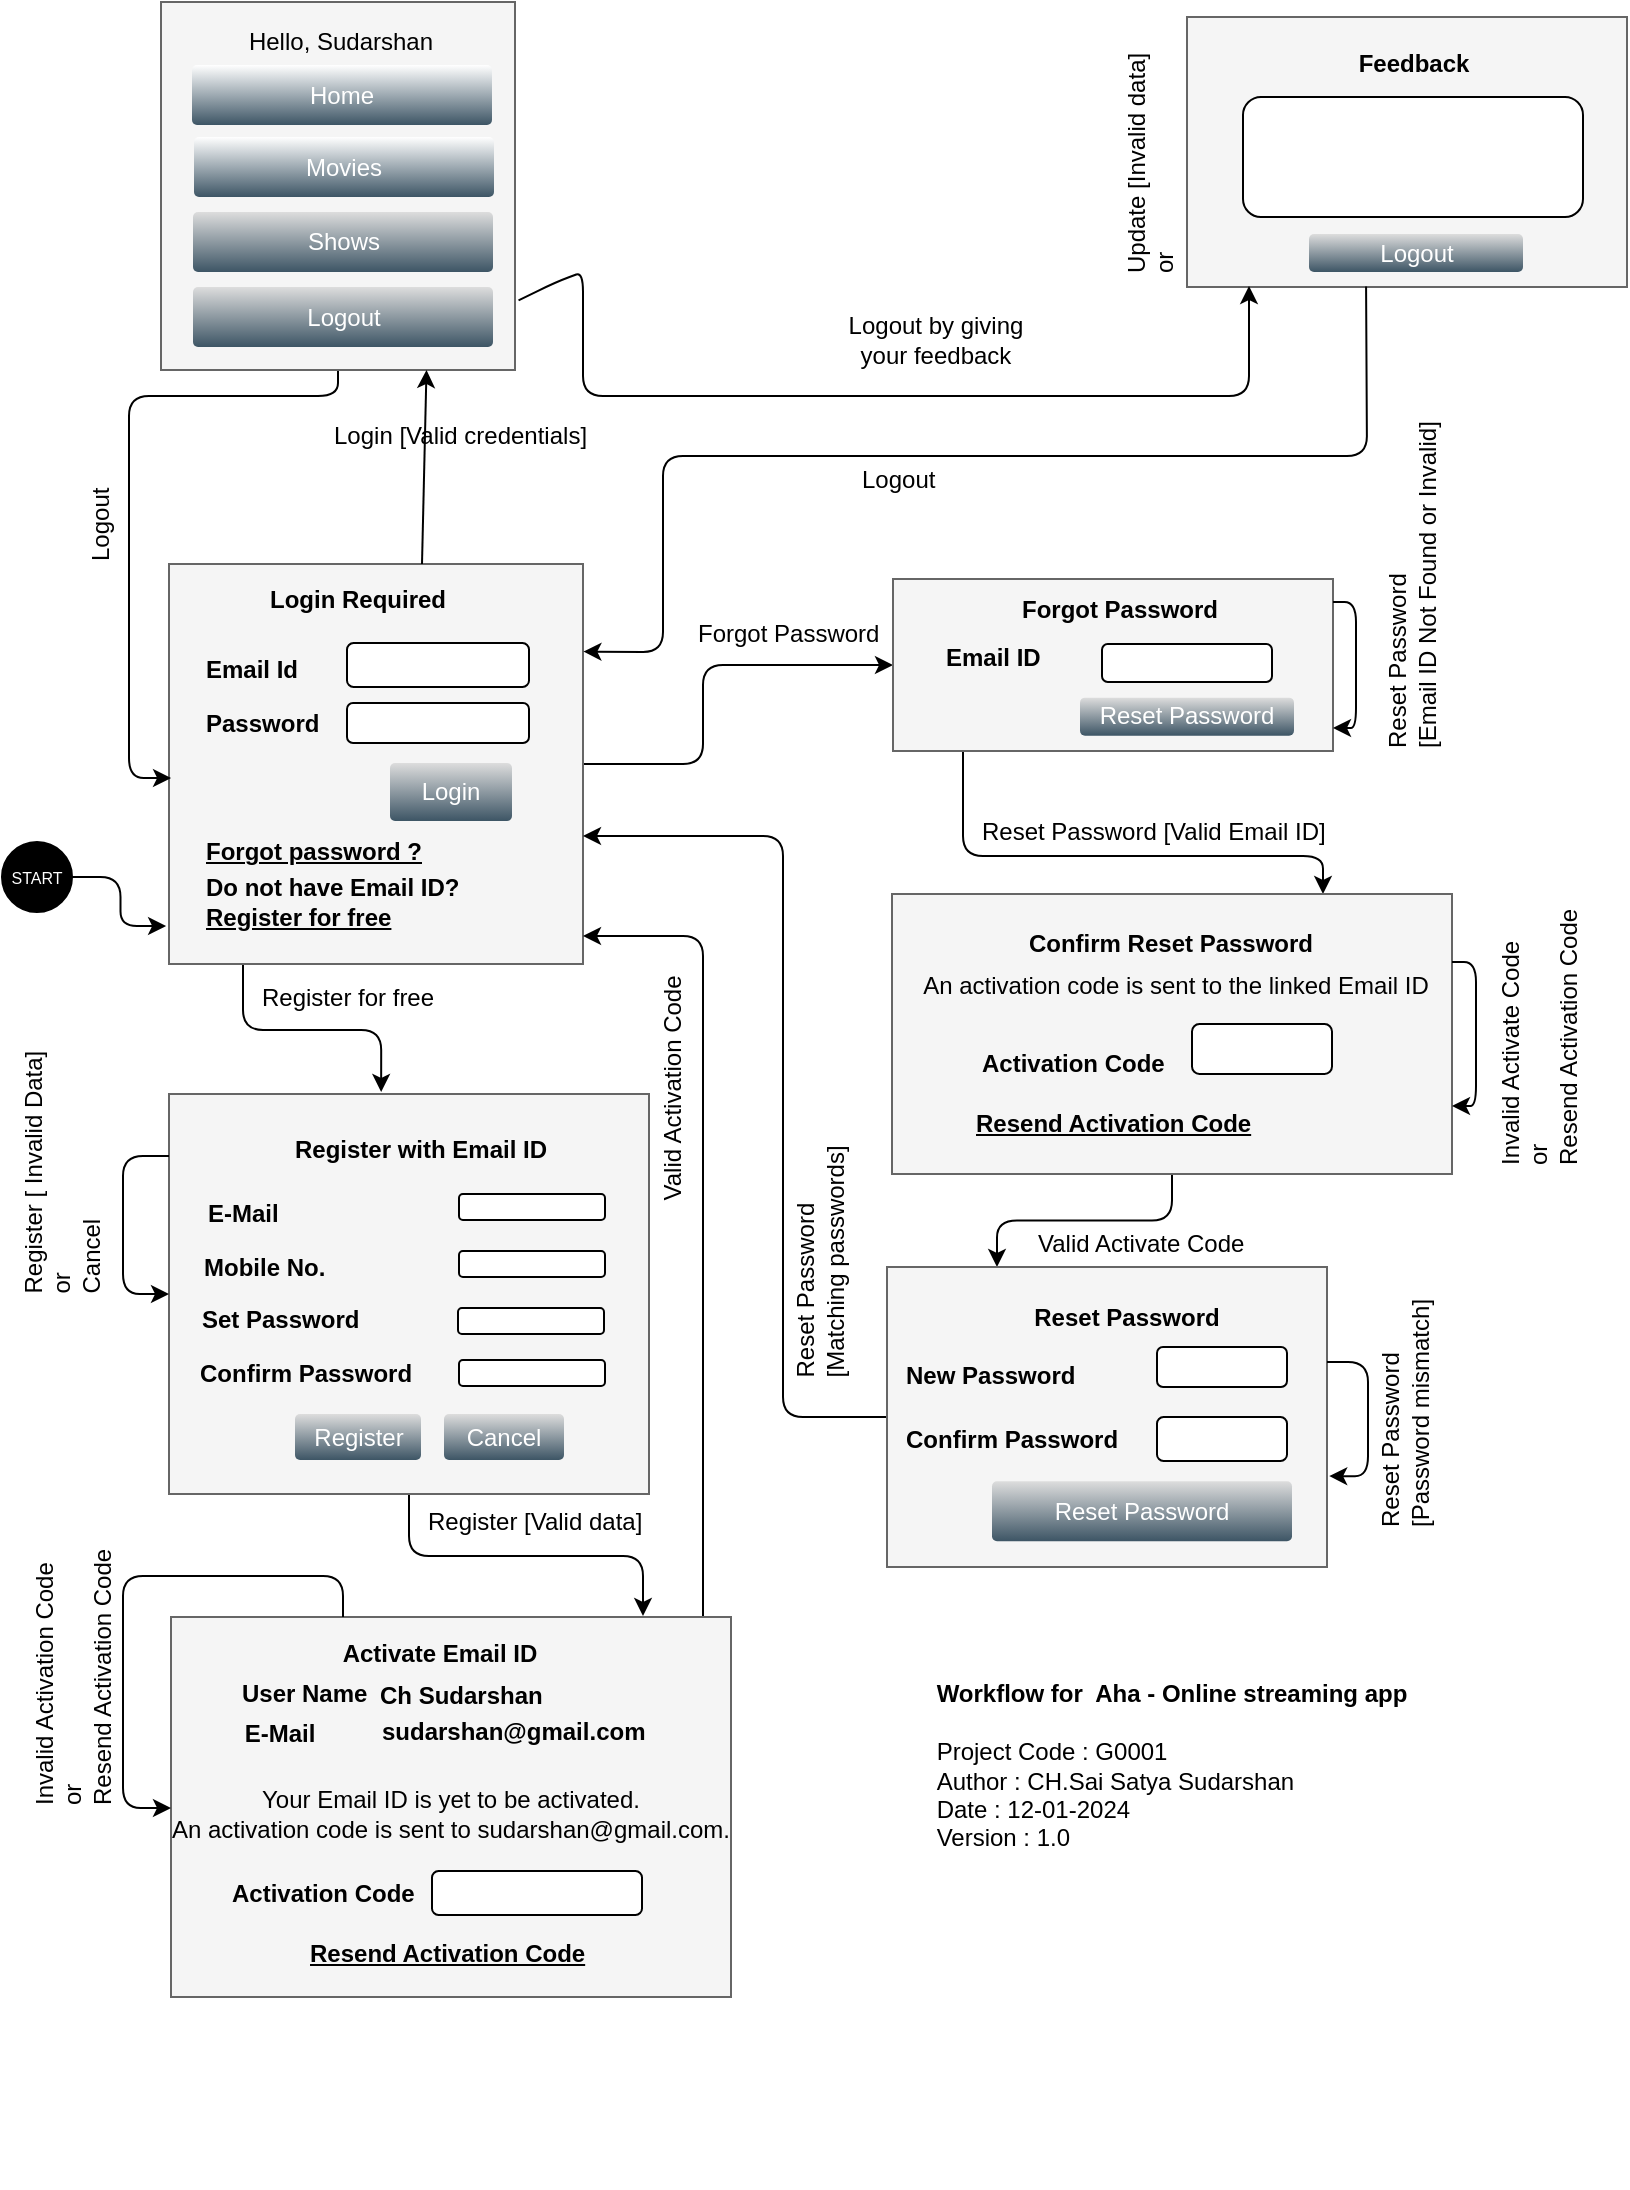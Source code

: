 <mxfile version="22.1.22" type="device">
  <diagram id="wPfs62p6KYjg1cKhnUaz" name="Page-1">
    <mxGraphModel dx="2140" dy="2818" grid="1" gridSize="10" guides="1" tooltips="1" connect="1" arrows="1" fold="1" page="1" pageScale="1" pageWidth="850" pageHeight="1100" math="0" shadow="0">
      <root>
        <mxCell id="0" />
        <mxCell id="1" parent="0" />
        <mxCell id="7nVIwKbFRP0QSnvRqvEL-54" style="edgeStyle=orthogonalEdgeStyle;rounded=1;comic=0;jumpStyle=none;orthogonalLoop=1;jettySize=auto;html=1;entryX=0;entryY=0.5;entryDx=0;entryDy=0;fontSize=12;align=left;" parent="1" source="-WeDlyG0HKAQfzHUppv8-1" target="-WeDlyG0HKAQfzHUppv8-49" edge="1">
          <mxGeometry relative="1" as="geometry">
            <Array as="points">
              <mxPoint x="-486.5" y="-1769" />
              <mxPoint x="-486.5" y="-1818" />
            </Array>
          </mxGeometry>
        </mxCell>
        <mxCell id="7nVIwKbFRP0QSnvRqvEL-73" style="edgeStyle=orthogonalEdgeStyle;rounded=1;comic=0;jumpStyle=none;orthogonalLoop=1;jettySize=auto;html=1;entryX=0.442;entryY=-0.005;entryDx=0;entryDy=0;entryPerimeter=0;fontSize=12;fontColor=#FFFFFF;align=left;" parent="1" source="-WeDlyG0HKAQfzHUppv8-1" target="-WeDlyG0HKAQfzHUppv8-17" edge="1">
          <mxGeometry relative="1" as="geometry">
            <Array as="points">
              <mxPoint x="-716.5" y="-1636" />
              <mxPoint x="-647.5" y="-1636" />
            </Array>
          </mxGeometry>
        </mxCell>
        <mxCell id="-WeDlyG0HKAQfzHUppv8-1" value="" style="rounded=0;whiteSpace=wrap;html=1;fillColor=#f5f5f5;strokeColor=#666666;fontColor=#333333;fontSize=12;" parent="1" vertex="1">
          <mxGeometry x="-753.5" y="-1869" width="207" height="200" as="geometry" />
        </mxCell>
        <mxCell id="-WeDlyG0HKAQfzHUppv8-2" value="" style="rounded=1;whiteSpace=wrap;html=1;fontSize=12;" parent="1" vertex="1">
          <mxGeometry x="-664.5" y="-1829.5" width="91" height="22" as="geometry" />
        </mxCell>
        <mxCell id="-WeDlyG0HKAQfzHUppv8-3" value="Email Id" style="text;html=1;strokeColor=none;fillColor=none;align=left;verticalAlign=middle;whiteSpace=wrap;rounded=0;fontStyle=1;fontSize=12;" parent="1" vertex="1">
          <mxGeometry x="-737.5" y="-1836.5" width="120" height="40" as="geometry" />
        </mxCell>
        <mxCell id="-WeDlyG0HKAQfzHUppv8-4" value="" style="rounded=1;whiteSpace=wrap;html=1;fontSize=12;" parent="1" vertex="1">
          <mxGeometry x="-664.5" y="-1799.5" width="91" height="20" as="geometry" />
        </mxCell>
        <mxCell id="-WeDlyG0HKAQfzHUppv8-5" value="&lt;font style=&quot;font-size: 12px;&quot;&gt;Password&lt;/font&gt;" style="text;html=1;strokeColor=none;fillColor=none;align=left;verticalAlign=middle;whiteSpace=wrap;rounded=0;fontStyle=1;fontSize=12;" parent="1" vertex="1">
          <mxGeometry x="-737.5" y="-1809.5" width="130" height="40" as="geometry" />
        </mxCell>
        <mxCell id="-WeDlyG0HKAQfzHUppv8-6" value="Login" style="strokeWidth=1;shadow=0;dashed=0;shape=mxgraph.ios.iButton;strokeColor=#444444;fontColor=#ffffff;buttonText=;fontSize=12;fillColor=#dddddd;fillColor2=#3D5565;whiteSpace=wrap;align=center;html=1;" parent="1" vertex="1">
          <mxGeometry x="-643" y="-1769.5" width="61" height="29" as="geometry" />
        </mxCell>
        <mxCell id="-WeDlyG0HKAQfzHUppv8-7" value="&lt;div style=&quot;text-align: left; font-size: 12px;&quot;&gt;&lt;span style=&quot;font-size: 12px;&quot;&gt;&lt;font style=&quot;font-size: 12px;&quot;&gt;Forgot password ?&lt;/font&gt;&lt;/span&gt;&lt;/div&gt;" style="text;html=1;strokeColor=none;fillColor=none;align=left;verticalAlign=middle;whiteSpace=wrap;rounded=0;fontStyle=5;fontSize=12;" parent="1" vertex="1">
          <mxGeometry x="-737.5" y="-1735.5" width="210" height="20" as="geometry" />
        </mxCell>
        <mxCell id="-WeDlyG0HKAQfzHUppv8-8" value="&lt;div&gt;&lt;font style=&quot;font-size: 12px&quot;&gt;Do not have Email ID? &lt;br&gt;&lt;/font&gt;&lt;/div&gt;&lt;div&gt;&lt;font style=&quot;font-size: 12px&quot;&gt;&lt;u style=&quot;font-size: 12px&quot;&gt;Register for free&lt;/u&gt;&lt;/font&gt;&lt;/div&gt;" style="text;html=1;strokeColor=none;fillColor=none;align=left;verticalAlign=middle;whiteSpace=wrap;rounded=0;fontStyle=1;fontSize=12;" parent="1" vertex="1">
          <mxGeometry x="-737.5" y="-1710.5" width="157" height="20" as="geometry" />
        </mxCell>
        <mxCell id="-WeDlyG0HKAQfzHUppv8-9" value="&lt;b style=&quot;font-size: 12px;&quot;&gt;&lt;font style=&quot;font-size: 12px;&quot;&gt;Login Required&lt;/font&gt;&lt;/b&gt;" style="text;html=1;strokeColor=none;fillColor=none;align=center;verticalAlign=middle;whiteSpace=wrap;rounded=0;fontSize=12;" parent="1" vertex="1">
          <mxGeometry x="-723" y="-1869" width="128" height="35" as="geometry" />
        </mxCell>
        <mxCell id="7nVIwKbFRP0QSnvRqvEL-77" style="edgeStyle=orthogonalEdgeStyle;rounded=1;comic=0;jumpStyle=none;orthogonalLoop=1;jettySize=auto;html=1;fontSize=12;fontColor=#FFFFFF;align=left;" parent="1" source="-WeDlyG0HKAQfzHUppv8-17" edge="1">
          <mxGeometry relative="1" as="geometry">
            <mxPoint x="-516.5" y="-1343" as="targetPoint" />
            <Array as="points">
              <mxPoint x="-633.5" y="-1373" />
              <mxPoint x="-516.5" y="-1373" />
            </Array>
          </mxGeometry>
        </mxCell>
        <mxCell id="-WeDlyG0HKAQfzHUppv8-17" value="" style="rounded=0;whiteSpace=wrap;html=1;fillColor=#f5f5f5;strokeColor=#666666;fontColor=#333333;fontSize=12;" parent="1" vertex="1">
          <mxGeometry x="-753.5" y="-1604" width="240" height="200" as="geometry" />
        </mxCell>
        <mxCell id="-WeDlyG0HKAQfzHUppv8-18" value="" style="rounded=1;whiteSpace=wrap;html=1;fontSize=12;" parent="1" vertex="1">
          <mxGeometry x="-608.5" y="-1554" width="73" height="13" as="geometry" />
        </mxCell>
        <mxCell id="-WeDlyG0HKAQfzHUppv8-19" value="E-Mail" style="text;html=1;strokeColor=none;fillColor=none;align=left;verticalAlign=middle;whiteSpace=wrap;rounded=0;fontStyle=1;fontSize=12;" parent="1" vertex="1">
          <mxGeometry x="-736" y="-1564" width="120" height="40" as="geometry" />
        </mxCell>
        <mxCell id="-WeDlyG0HKAQfzHUppv8-21" value="&lt;font style=&quot;font-size: 12px;&quot;&gt;Set Password&lt;/font&gt;" style="text;html=1;strokeColor=none;fillColor=none;align=left;verticalAlign=middle;whiteSpace=wrap;rounded=0;fontStyle=1;fontSize=12;" parent="1" vertex="1">
          <mxGeometry x="-739" y="-1511" width="130" height="40" as="geometry" />
        </mxCell>
        <mxCell id="-WeDlyG0HKAQfzHUppv8-22" value="&lt;font style=&quot;font-size: 12px;&quot;&gt;Cancel&lt;/font&gt;" style="strokeWidth=1;html=1;shadow=0;dashed=0;shape=mxgraph.ios.iButton;strokeColor=#444444;fontColor=#ffffff;buttonText=;fontSize=12;fillColor=#dddddd;fillColor2=#3D5565;whiteSpace=wrap;align=center;" parent="1" vertex="1">
          <mxGeometry x="-616" y="-1444" width="60" height="23" as="geometry" />
        </mxCell>
        <mxCell id="-WeDlyG0HKAQfzHUppv8-23" value="&lt;b style=&quot;font-size: 12px;&quot;&gt;&lt;font style=&quot;font-size: 12px;&quot;&gt;Register with Email ID&lt;/font&gt;&lt;/b&gt;" style="text;html=1;strokeColor=none;fillColor=none;align=center;verticalAlign=middle;whiteSpace=wrap;rounded=0;fontSize=12;" parent="1" vertex="1">
          <mxGeometry x="-705" y="-1594" width="155" height="35" as="geometry" />
        </mxCell>
        <mxCell id="-WeDlyG0HKAQfzHUppv8-28" value="&lt;font style=&quot;font-size: 12px;&quot;&gt;Register&lt;/font&gt;" style="strokeWidth=1;html=1;shadow=0;dashed=0;shape=mxgraph.ios.iButton;strokeColor=#444444;fontColor=#ffffff;buttonText=;fontSize=12;fillColor=#dddddd;fillColor2=#3D5565;whiteSpace=wrap;align=center;" parent="1" vertex="1">
          <mxGeometry x="-690.5" y="-1444" width="63" height="23" as="geometry" />
        </mxCell>
        <mxCell id="-WeDlyG0HKAQfzHUppv8-30" value="&lt;font style=&quot;font-size: 12px;&quot;&gt;Confirm Password&lt;/font&gt;" style="text;html=1;strokeColor=none;fillColor=none;align=left;verticalAlign=middle;whiteSpace=wrap;rounded=0;fontStyle=1;fontSize=12;" parent="1" vertex="1">
          <mxGeometry x="-740" y="-1484.5" width="130" height="40" as="geometry" />
        </mxCell>
        <mxCell id="-WeDlyG0HKAQfzHUppv8-32" value="Mobile No." style="text;html=1;strokeColor=none;fillColor=none;align=left;verticalAlign=middle;whiteSpace=wrap;rounded=0;fontStyle=1;fontSize=12;" parent="1" vertex="1">
          <mxGeometry x="-738" y="-1537" width="120" height="40" as="geometry" />
        </mxCell>
        <mxCell id="7nVIwKbFRP0QSnvRqvEL-84" style="edgeStyle=orthogonalEdgeStyle;rounded=1;comic=0;jumpStyle=none;orthogonalLoop=1;jettySize=auto;html=1;fontSize=12;fontColor=#FFFFFF;align=left;" parent="1" source="-WeDlyG0HKAQfzHUppv8-34" target="-WeDlyG0HKAQfzHUppv8-1" edge="1">
          <mxGeometry relative="1" as="geometry">
            <Array as="points">
              <mxPoint x="-486.5" y="-1683" />
            </Array>
          </mxGeometry>
        </mxCell>
        <mxCell id="-WeDlyG0HKAQfzHUppv8-34" value="" style="rounded=0;whiteSpace=wrap;html=1;fillColor=#f5f5f5;strokeColor=#666666;fontColor=#333333;fontSize=12;" parent="1" vertex="1">
          <mxGeometry x="-752.5" y="-1342.5" width="280" height="190" as="geometry" />
        </mxCell>
        <mxCell id="-WeDlyG0HKAQfzHUppv8-35" value="&lt;font style=&quot;font-size: 12px;&quot;&gt;User Name&lt;/font&gt;" style="text;html=1;strokeColor=none;fillColor=none;align=left;verticalAlign=middle;whiteSpace=wrap;rounded=0;fontStyle=1;fontSize=12;" parent="1" vertex="1">
          <mxGeometry x="-719.5" y="-1324.5" width="120" height="40" as="geometry" />
        </mxCell>
        <mxCell id="-WeDlyG0HKAQfzHUppv8-36" value="Activate Email ID" style="text;html=1;strokeColor=none;fillColor=none;align=center;verticalAlign=middle;whiteSpace=wrap;rounded=0;fontSize=12;fontStyle=1" parent="1" vertex="1">
          <mxGeometry x="-702.5" y="-1333.5" width="168" height="18" as="geometry" />
        </mxCell>
        <mxCell id="-WeDlyG0HKAQfzHUppv8-40" value="" style="rounded=1;whiteSpace=wrap;html=1;fontSize=12;" parent="1" vertex="1">
          <mxGeometry x="-622" y="-1215.5" width="105" height="22" as="geometry" />
        </mxCell>
        <mxCell id="-WeDlyG0HKAQfzHUppv8-41" value="&lt;font style=&quot;font-size: 12px;&quot;&gt;Activation Code&lt;/font&gt;" style="text;html=1;strokeColor=none;fillColor=none;align=left;verticalAlign=middle;whiteSpace=wrap;rounded=0;fontStyle=1;fontSize=12;" parent="1" vertex="1">
          <mxGeometry x="-724.5" y="-1224.5" width="130" height="40" as="geometry" />
        </mxCell>
        <mxCell id="-WeDlyG0HKAQfzHUppv8-42" value="&lt;font style=&quot;font-size: 12px;&quot;&gt;&amp;nbsp;E-Mail&lt;/font&gt;" style="text;html=1;strokeColor=none;fillColor=none;align=left;verticalAlign=middle;whiteSpace=wrap;rounded=0;fontStyle=1;fontSize=12;" parent="1" vertex="1">
          <mxGeometry x="-721" y="-1304.5" width="120" height="40" as="geometry" />
        </mxCell>
        <mxCell id="-WeDlyG0HKAQfzHUppv8-44" value="Ch Sudarshan" style="text;html=1;strokeColor=none;fillColor=none;align=left;verticalAlign=middle;whiteSpace=wrap;rounded=0;fontStyle=1;fontSize=12;" parent="1" vertex="1">
          <mxGeometry x="-650.5" y="-1318" width="141" height="29" as="geometry" />
        </mxCell>
        <mxCell id="-WeDlyG0HKAQfzHUppv8-45" value="sudarshan@gmail.com" style="text;html=1;strokeColor=none;fillColor=none;align=left;verticalAlign=middle;whiteSpace=wrap;rounded=0;fontStyle=1;fontSize=12;" parent="1" vertex="1">
          <mxGeometry x="-649" y="-1298" width="141" height="26" as="geometry" />
        </mxCell>
        <mxCell id="-WeDlyG0HKAQfzHUppv8-46" value="&lt;div style=&quot;text-align: left; font-size: 12px;&quot;&gt;&lt;span style=&quot;font-size: 12px;&quot;&gt;&lt;font style=&quot;font-size: 12px;&quot;&gt;Resend Activation Code&lt;/font&gt;&lt;/span&gt;&lt;/div&gt;" style="text;html=1;strokeColor=none;fillColor=none;align=left;verticalAlign=middle;whiteSpace=wrap;rounded=0;fontStyle=5;fontSize=12;" parent="1" vertex="1">
          <mxGeometry x="-685.5" y="-1184.5" width="146" height="20" as="geometry" />
        </mxCell>
        <mxCell id="7nVIwKbFRP0QSnvRqvEL-57" style="edgeStyle=orthogonalEdgeStyle;rounded=1;comic=0;jumpStyle=none;orthogonalLoop=1;jettySize=auto;html=1;fontSize=12;align=left;" parent="1" source="-WeDlyG0HKAQfzHUppv8-49" target="-WeDlyG0HKAQfzHUppv8-57" edge="1">
          <mxGeometry relative="1" as="geometry">
            <Array as="points">
              <mxPoint x="-356.5" y="-1723" />
              <mxPoint x="-176.5" y="-1723" />
            </Array>
          </mxGeometry>
        </mxCell>
        <mxCell id="-WeDlyG0HKAQfzHUppv8-49" value="" style="rounded=0;whiteSpace=wrap;html=1;fillColor=#f5f5f5;strokeColor=#666666;fontColor=#333333;fontSize=12;" parent="1" vertex="1">
          <mxGeometry x="-391.5" y="-1861.5" width="220" height="86" as="geometry" />
        </mxCell>
        <mxCell id="-WeDlyG0HKAQfzHUppv8-50" value="&lt;b style=&quot;font-size: 12px;&quot;&gt;&lt;font style=&quot;font-size: 12px;&quot;&gt;Forgot Password&lt;/font&gt;&lt;/b&gt;" style="text;html=1;strokeColor=none;fillColor=none;align=center;verticalAlign=middle;whiteSpace=wrap;rounded=0;fontSize=12;" parent="1" vertex="1">
          <mxGeometry x="-340" y="-1864" width="124" height="35" as="geometry" />
        </mxCell>
        <mxCell id="-WeDlyG0HKAQfzHUppv8-54" value="" style="rounded=1;whiteSpace=wrap;html=1;fontSize=12;" parent="1" vertex="1">
          <mxGeometry x="-287" y="-1829" width="85" height="19" as="geometry" />
        </mxCell>
        <mxCell id="-WeDlyG0HKAQfzHUppv8-55" value="Email ID" style="text;html=1;strokeColor=none;fillColor=none;align=left;verticalAlign=middle;whiteSpace=wrap;rounded=0;fontStyle=1;fontSize=12;" parent="1" vertex="1">
          <mxGeometry x="-367" y="-1842.167" width="130" height="40" as="geometry" />
        </mxCell>
        <mxCell id="7nVIwKbFRP0QSnvRqvEL-59" style="edgeStyle=orthogonalEdgeStyle;rounded=1;comic=0;jumpStyle=none;orthogonalLoop=1;jettySize=auto;html=1;entryX=0.25;entryY=0;entryDx=0;entryDy=0;fontSize=12;align=left;" parent="1" source="-WeDlyG0HKAQfzHUppv8-57" target="-WeDlyG0HKAQfzHUppv8-65" edge="1">
          <mxGeometry relative="1" as="geometry" />
        </mxCell>
        <mxCell id="-WeDlyG0HKAQfzHUppv8-57" value="" style="rounded=0;whiteSpace=wrap;html=1;fillColor=#f5f5f5;strokeColor=#666666;fontColor=#333333;fontSize=12;" parent="1" vertex="1">
          <mxGeometry x="-392" y="-1704" width="280" height="140" as="geometry" />
        </mxCell>
        <mxCell id="-WeDlyG0HKAQfzHUppv8-58" value="&lt;b style=&quot;font-size: 12px;&quot;&gt;&lt;font style=&quot;font-size: 12px;&quot;&gt;Confirm Reset Password&lt;br style=&quot;font-size: 12px;&quot;&gt;&lt;/font&gt;&lt;/b&gt;" style="text;html=1;strokeColor=none;fillColor=none;align=center;verticalAlign=middle;whiteSpace=wrap;rounded=0;fontSize=12;" parent="1" vertex="1">
          <mxGeometry x="-333" y="-1697" width="161" height="35" as="geometry" />
        </mxCell>
        <mxCell id="7nVIwKbFRP0QSnvRqvEL-66" style="edgeStyle=orthogonalEdgeStyle;rounded=1;comic=0;jumpStyle=none;orthogonalLoop=1;jettySize=auto;html=1;fontSize=12;align=left;" parent="1" source="-WeDlyG0HKAQfzHUppv8-65" edge="1">
          <mxGeometry relative="1" as="geometry">
            <mxPoint x="-546.5" y="-1733" as="targetPoint" />
            <Array as="points">
              <mxPoint x="-446.5" y="-1442" />
              <mxPoint x="-446.5" y="-1733" />
            </Array>
          </mxGeometry>
        </mxCell>
        <mxCell id="7nVIwKbFRP0QSnvRqvEL-67" value="&lt;div&gt;Reset Password&lt;/div&gt;&lt;div&gt;[Matching passwords]&lt;br&gt;&lt;/div&gt;" style="text;html=1;resizable=0;points=[];align=left;verticalAlign=middle;labelBackgroundColor=none;fontSize=12;rotation=-90;" parent="7nVIwKbFRP0QSnvRqvEL-66" vertex="1" connectable="0">
          <mxGeometry x="-0.731" y="2" relative="1" as="geometry">
            <mxPoint x="19.5" y="-10.5" as="offset" />
          </mxGeometry>
        </mxCell>
        <mxCell id="-WeDlyG0HKAQfzHUppv8-65" value="" style="rounded=0;whiteSpace=wrap;html=1;fillColor=#f5f5f5;strokeColor=#666666;fontColor=#333333;fontSize=12;" parent="1" vertex="1">
          <mxGeometry x="-394.5" y="-1517.5" width="220" height="150" as="geometry" />
        </mxCell>
        <mxCell id="-WeDlyG0HKAQfzHUppv8-66" value="" style="rounded=1;whiteSpace=wrap;html=1;fontSize=12;" parent="1" vertex="1">
          <mxGeometry x="-259.5" y="-1477.5" width="65" height="20" as="geometry" />
        </mxCell>
        <mxCell id="-WeDlyG0HKAQfzHUppv8-67" value="New &lt;font style=&quot;font-size: 12px;&quot;&gt;Password&lt;/font&gt;" style="text;html=1;strokeColor=none;fillColor=none;align=left;verticalAlign=middle;whiteSpace=wrap;rounded=0;fontStyle=1;fontSize=12;" parent="1" vertex="1">
          <mxGeometry x="-387" y="-1482.583" width="130" height="40" as="geometry" />
        </mxCell>
        <mxCell id="-WeDlyG0HKAQfzHUppv8-68" value="&lt;b style=&quot;font-size: 12px;&quot;&gt;&lt;font style=&quot;font-size: 12px;&quot;&gt;Reset Password&lt;/font&gt;&lt;/b&gt;" style="text;html=1;strokeColor=none;fillColor=none;align=center;verticalAlign=middle;whiteSpace=wrap;rounded=0;fontSize=12;" parent="1" vertex="1">
          <mxGeometry x="-338" y="-1510" width="127" height="35" as="geometry" />
        </mxCell>
        <mxCell id="-WeDlyG0HKAQfzHUppv8-71" value="Reset Password" style="strokeWidth=1;html=1;shadow=0;dashed=0;shape=mxgraph.ios.iButton;strokeColor=#444444;fontColor=#ffffff;buttonText=;fontSize=12;fillColor=#dddddd;fillColor2=#3D5565;whiteSpace=wrap;align=center;" parent="1" vertex="1">
          <mxGeometry x="-342" y="-1410.333" width="150" height="30" as="geometry" />
        </mxCell>
        <mxCell id="-WeDlyG0HKAQfzHUppv8-72" value="" style="rounded=1;whiteSpace=wrap;html=1;fontSize=12;" parent="1" vertex="1">
          <mxGeometry x="-259.5" y="-1442.5" width="65" height="22" as="geometry" />
        </mxCell>
        <mxCell id="-WeDlyG0HKAQfzHUppv8-73" value="&lt;font style=&quot;font-size: 12px;&quot;&gt;Confirm Password&lt;/font&gt;" style="text;html=1;strokeColor=none;fillColor=none;align=left;verticalAlign=middle;whiteSpace=wrap;rounded=0;fontStyle=1;fontSize=12;" parent="1" vertex="1">
          <mxGeometry x="-387" y="-1450.583" width="130" height="40" as="geometry" />
        </mxCell>
        <mxCell id="7nVIwKbFRP0QSnvRqvEL-70" style="edgeStyle=orthogonalEdgeStyle;rounded=1;comic=0;jumpStyle=none;orthogonalLoop=1;jettySize=auto;html=1;entryX=0.005;entryY=0.535;entryDx=0;entryDy=0;entryPerimeter=0;fontSize=12;fontColor=#FFFFFF;align=left;" parent="1" source="-WeDlyG0HKAQfzHUppv8-75" target="-WeDlyG0HKAQfzHUppv8-1" edge="1">
          <mxGeometry relative="1" as="geometry">
            <Array as="points">
              <mxPoint x="-773.5" y="-1953" />
              <mxPoint x="-773.5" y="-1762" />
            </Array>
          </mxGeometry>
        </mxCell>
        <mxCell id="-WeDlyG0HKAQfzHUppv8-75" value="" style="rounded=0;whiteSpace=wrap;html=1;fillColor=#f5f5f5;strokeColor=#666666;fontColor=#333333;fontSize=12;" parent="1" vertex="1">
          <mxGeometry x="-757.5" y="-2150" width="177" height="184" as="geometry" />
        </mxCell>
        <mxCell id="-WeDlyG0HKAQfzHUppv8-79" value="Movies" style="strokeWidth=1;html=1;shadow=0;dashed=0;shape=mxgraph.ios.iButton;buttonText=;fontSize=12;fillColor2=#3D5565;whiteSpace=wrap;align=center;fontColor=#FFFFFF;" parent="1" vertex="1">
          <mxGeometry x="-741" y="-2082.497" width="150" height="30" as="geometry" />
        </mxCell>
        <mxCell id="-WeDlyG0HKAQfzHUppv8-82" value="Shows" style="strokeWidth=1;html=1;shadow=0;dashed=0;shape=mxgraph.ios.iButton;strokeColor=#444444;fontColor=#ffffff;buttonText=;fontSize=12;fillColor=#dddddd;fillColor2=#3D5565;whiteSpace=wrap;align=center;" parent="1" vertex="1">
          <mxGeometry x="-741.5" y="-2044.997" width="150" height="30" as="geometry" />
        </mxCell>
        <mxCell id="-WeDlyG0HKAQfzHUppv8-102" value="&lt;div style=&quot;text-align: left ; font-size: 12px&quot;&gt;&lt;span style=&quot;font-size: 12px&quot;&gt;&lt;b style=&quot;font-size: 12px&quot;&gt;&lt;font style=&quot;font-size: 12px&quot;&gt;Workflow for&amp;nbsp; Aha - Online streaming app&lt;/font&gt;&lt;/b&gt;&lt;/span&gt;&lt;/div&gt;&lt;div style=&quot;text-align: left ; font-size: 12px&quot;&gt;&lt;br style=&quot;font-size: 12px&quot;&gt;&lt;/div&gt;&lt;div style=&quot;text-align: left ; font-size: 12px&quot;&gt;&lt;font style=&quot;font-size: 12px&quot;&gt;Project Code : G0001&lt;/font&gt;&lt;/div&gt;&lt;div style=&quot;text-align: left ; font-size: 12px&quot;&gt;&lt;span style=&quot;font-size: 12px&quot;&gt;&lt;font style=&quot;font-size: 12px&quot;&gt;Author : CH.Sai Satya Sudarshan&lt;/font&gt;&lt;/span&gt;&lt;/div&gt;&lt;div style=&quot;text-align: left ; font-size: 12px&quot;&gt;&lt;span style=&quot;font-size: 12px&quot;&gt;&lt;font style=&quot;font-size: 12px&quot;&gt;Date : 12-01-2024&lt;/font&gt;&lt;/span&gt;&lt;/div&gt;&lt;div style=&quot;text-align: left ; font-size: 12px&quot;&gt;&lt;font style=&quot;font-size: 12px&quot;&gt;Version : 1.0&lt;/font&gt;&lt;/div&gt;" style="text;html=1;strokeColor=none;fillColor=none;align=center;verticalAlign=middle;whiteSpace=wrap;rounded=0;fontSize=12;" parent="1" vertex="1">
          <mxGeometry x="-401" y="-1318" width="298" height="100" as="geometry" />
        </mxCell>
        <mxCell id="7nVIwKbFRP0QSnvRqvEL-3" value="&lt;div style=&quot;font-size: 12px;&quot;&gt;Your Email ID is yet to be activated.&lt;/div&gt;&lt;div style=&quot;font-size: 12px;&quot;&gt;An activation code is sent to sudarshan@gmail.com. &lt;/div&gt;" style="text;html=1;strokeColor=none;fillColor=none;align=center;verticalAlign=middle;whiteSpace=wrap;rounded=0;fontSize=12;" parent="1" vertex="1">
          <mxGeometry x="-753.5" y="-1254" width="281" height="20" as="geometry" />
        </mxCell>
        <mxCell id="7nVIwKbFRP0QSnvRqvEL-14" value="" style="rounded=1;whiteSpace=wrap;html=1;fontSize=12;" parent="1" vertex="1">
          <mxGeometry x="-242" y="-1639" width="70" height="25" as="geometry" />
        </mxCell>
        <mxCell id="7nVIwKbFRP0QSnvRqvEL-15" value="&lt;font style=&quot;font-size: 12px;&quot;&gt;Activation Code&lt;/font&gt;" style="text;html=1;strokeColor=none;fillColor=none;align=left;verticalAlign=middle;whiteSpace=wrap;rounded=0;fontStyle=1;fontSize=12;" parent="1" vertex="1">
          <mxGeometry x="-349.5" y="-1639.5" width="130" height="40" as="geometry" />
        </mxCell>
        <mxCell id="7nVIwKbFRP0QSnvRqvEL-16" value="&lt;div style=&quot;text-align: left; font-size: 12px;&quot;&gt;&lt;span style=&quot;font-size: 12px;&quot;&gt;&lt;font style=&quot;font-size: 12px;&quot;&gt;Resend Activation Code&lt;/font&gt;&lt;/span&gt;&lt;/div&gt;" style="text;html=1;strokeColor=none;fillColor=none;align=left;verticalAlign=middle;whiteSpace=wrap;rounded=0;fontStyle=5;fontSize=12;" parent="1" vertex="1">
          <mxGeometry x="-352" y="-1599" width="155" height="20" as="geometry" />
        </mxCell>
        <mxCell id="7nVIwKbFRP0QSnvRqvEL-17" value="An activation code is sent to the linked Email ID " style="text;html=1;strokeColor=none;fillColor=none;align=center;verticalAlign=middle;whiteSpace=wrap;rounded=0;fontSize=12;" parent="1" vertex="1">
          <mxGeometry x="-382" y="-1668" width="264" height="20" as="geometry" />
        </mxCell>
        <mxCell id="7nVIwKbFRP0QSnvRqvEL-38" value="" style="rounded=1;whiteSpace=wrap;html=1;fontSize=12;" parent="1" vertex="1">
          <mxGeometry x="-608.5" y="-1525.5" width="73" height="13" as="geometry" />
        </mxCell>
        <mxCell id="7nVIwKbFRP0QSnvRqvEL-39" value="" style="rounded=1;whiteSpace=wrap;html=1;fontSize=12;" parent="1" vertex="1">
          <mxGeometry x="-609" y="-1497" width="73" height="13" as="geometry" />
        </mxCell>
        <mxCell id="7nVIwKbFRP0QSnvRqvEL-40" value="" style="rounded=1;whiteSpace=wrap;html=1;fontSize=12;" parent="1" vertex="1">
          <mxGeometry x="-608.5" y="-1471" width="73" height="13" as="geometry" />
        </mxCell>
        <mxCell id="7nVIwKbFRP0QSnvRqvEL-43" value="Reset Password" style="strokeWidth=1;html=1;shadow=0;dashed=0;shape=mxgraph.ios.iButton;strokeColor=#444444;fontColor=#ffffff;buttonText=;fontSize=12;fillColor=#dddddd;fillColor2=#3D5565;whiteSpace=wrap;align=center;" parent="1" vertex="1">
          <mxGeometry x="-298" y="-1802.17" width="107" height="19" as="geometry" />
        </mxCell>
        <mxCell id="7nVIwKbFRP0QSnvRqvEL-47" value="&lt;div&gt;Reset Password&lt;/div&gt;&lt;div&gt;[Email ID Not Found or Invalid]&lt;/div&gt;" style="text;html=1;strokeColor=none;fillColor=none;align=left;verticalAlign=middle;whiteSpace=wrap;rounded=0;fontSize=12;rotation=-90;" parent="1" vertex="1">
          <mxGeometry x="-227" y="-1879" width="189" height="20" as="geometry" />
        </mxCell>
        <mxCell id="7nVIwKbFRP0QSnvRqvEL-49" style="edgeStyle=orthogonalEdgeStyle;rounded=1;comic=0;jumpStyle=none;orthogonalLoop=1;jettySize=auto;html=1;fontSize=12;align=left;" parent="1" source="-WeDlyG0HKAQfzHUppv8-49" target="-WeDlyG0HKAQfzHUppv8-49" edge="1">
          <mxGeometry relative="1" as="geometry">
            <Array as="points">
              <mxPoint x="-160" y="-1850" />
            </Array>
          </mxGeometry>
        </mxCell>
        <mxCell id="7nVIwKbFRP0QSnvRqvEL-55" value="Forgot Password" style="text;html=1;strokeColor=none;fillColor=none;align=left;verticalAlign=middle;whiteSpace=wrap;rounded=0;fontSize=12;" parent="1" vertex="1">
          <mxGeometry x="-491.5" y="-1844" width="96" height="20" as="geometry" />
        </mxCell>
        <mxCell id="7nVIwKbFRP0QSnvRqvEL-58" value="&lt;div&gt;Reset Password [Valid Email ID]&lt;/div&gt;" style="text;html=1;strokeColor=none;fillColor=none;align=left;verticalAlign=middle;whiteSpace=wrap;rounded=0;fontSize=12;" parent="1" vertex="1">
          <mxGeometry x="-349.5" y="-1745.5" width="189" height="20" as="geometry" />
        </mxCell>
        <mxCell id="7nVIwKbFRP0QSnvRqvEL-60" value="Valid Activate Code" style="text;html=1;strokeColor=none;fillColor=none;align=left;verticalAlign=middle;whiteSpace=wrap;rounded=0;fontSize=12;" parent="1" vertex="1">
          <mxGeometry x="-321.5" y="-1539" width="116" height="20" as="geometry" />
        </mxCell>
        <mxCell id="7nVIwKbFRP0QSnvRqvEL-61" style="edgeStyle=orthogonalEdgeStyle;rounded=1;comic=0;jumpStyle=none;orthogonalLoop=1;jettySize=auto;html=1;fontSize=12;align=left;" parent="1" source="-WeDlyG0HKAQfzHUppv8-57" target="-WeDlyG0HKAQfzHUppv8-57" edge="1">
          <mxGeometry relative="1" as="geometry">
            <Array as="points">
              <mxPoint x="-100" y="-1670" />
            </Array>
          </mxGeometry>
        </mxCell>
        <mxCell id="7nVIwKbFRP0QSnvRqvEL-62" value="&lt;div&gt;Invalid Activate Code&lt;/div&gt;&lt;div&gt;or&lt;/div&gt;&lt;div&gt;Resend Activation Code&lt;br&gt;&lt;/div&gt;" style="text;html=1;strokeColor=none;fillColor=none;align=left;verticalAlign=middle;whiteSpace=wrap;rounded=0;fontSize=12;rotation=-90;" parent="1" vertex="1">
          <mxGeometry x="-136.5" y="-1644" width="136" height="20" as="geometry" />
        </mxCell>
        <mxCell id="7nVIwKbFRP0QSnvRqvEL-63" style="edgeStyle=orthogonalEdgeStyle;rounded=1;comic=0;jumpStyle=none;orthogonalLoop=1;jettySize=auto;html=1;entryX=1.005;entryY=0.697;entryDx=0;entryDy=0;entryPerimeter=0;fontSize=12;align=left;" parent="1" source="-WeDlyG0HKAQfzHUppv8-65" target="-WeDlyG0HKAQfzHUppv8-65" edge="1">
          <mxGeometry relative="1" as="geometry">
            <Array as="points">
              <mxPoint x="-154" y="-1470" />
              <mxPoint x="-154" y="-1413" />
            </Array>
          </mxGeometry>
        </mxCell>
        <mxCell id="7nVIwKbFRP0QSnvRqvEL-64" value="Reset Password [Password mismatch]" style="text;html=1;strokeColor=none;fillColor=none;align=left;verticalAlign=middle;whiteSpace=wrap;rounded=0;fontSize=12;rotation=-90;" parent="1" vertex="1">
          <mxGeometry x="-194.5" y="-1454" width="118" height="20" as="geometry" />
        </mxCell>
        <mxCell id="7nVIwKbFRP0QSnvRqvEL-69" value="&lt;div&gt;Update [Invalid data]&lt;/div&gt;&lt;div&gt;or&lt;/div&gt;&lt;div&gt;Cancel&lt;br&gt;&lt;/div&gt;" style="text;html=1;strokeColor=none;fillColor=none;align=left;verticalAlign=middle;whiteSpace=wrap;rounded=0;fontSize=12;rotation=-90;" parent="1" vertex="1">
          <mxGeometry x="-314" y="-2080.5" width="117" height="20" as="geometry" />
        </mxCell>
        <mxCell id="7nVIwKbFRP0QSnvRqvEL-72" value="Logout" style="text;html=1;strokeColor=none;fillColor=none;align=left;verticalAlign=middle;whiteSpace=wrap;rounded=0;fontSize=12;direction=south;rotation=-90;" parent="1" vertex="1">
          <mxGeometry x="-797.5" y="-1905" width="20" height="54" as="geometry" />
        </mxCell>
        <mxCell id="7nVIwKbFRP0QSnvRqvEL-74" value="Register for free" style="text;html=1;strokeColor=none;fillColor=none;align=left;verticalAlign=middle;whiteSpace=wrap;rounded=0;fontSize=12;" parent="1" vertex="1">
          <mxGeometry x="-709.5" y="-1662" width="118" height="20" as="geometry" />
        </mxCell>
        <mxCell id="7nVIwKbFRP0QSnvRqvEL-76" value="Login [Valid credentials]" style="text;html=1;strokeColor=none;fillColor=none;align=left;verticalAlign=middle;whiteSpace=wrap;rounded=0;fontSize=12;" parent="1" vertex="1">
          <mxGeometry x="-673.5" y="-1943" width="143" height="20" as="geometry" />
        </mxCell>
        <mxCell id="7nVIwKbFRP0QSnvRqvEL-78" value="Register [Valid data]" style="text;html=1;strokeColor=none;fillColor=none;align=left;verticalAlign=middle;whiteSpace=wrap;rounded=0;fontSize=12;" parent="1" vertex="1">
          <mxGeometry x="-626.5" y="-1400.5" width="114" height="20" as="geometry" />
        </mxCell>
        <mxCell id="7nVIwKbFRP0QSnvRqvEL-79" style="edgeStyle=orthogonalEdgeStyle;rounded=1;comic=0;jumpStyle=none;orthogonalLoop=1;jettySize=auto;html=1;fontSize=12;fontColor=#FFFFFF;align=left;" parent="1" source="-WeDlyG0HKAQfzHUppv8-17" edge="1">
          <mxGeometry relative="1" as="geometry">
            <mxPoint x="-753.5" y="-1504" as="targetPoint" />
            <Array as="points">
              <mxPoint x="-776.5" y="-1573" />
              <mxPoint x="-776.5" y="-1504" />
              <mxPoint x="-753.5" y="-1504" />
            </Array>
          </mxGeometry>
        </mxCell>
        <mxCell id="7nVIwKbFRP0QSnvRqvEL-80" value="&lt;div&gt;Register [ Invalid Data]&lt;/div&gt;&lt;div&gt;or&lt;/div&gt;&lt;div&gt;Cancel&lt;br&gt;&lt;/div&gt;" style="text;html=1;resizable=0;points=[];align=left;verticalAlign=middle;labelBackgroundColor=none;fontSize=12;rotation=-90;" parent="1" vertex="1" connectable="0">
          <mxGeometry x="-797.5" y="-1501" as="geometry">
            <mxPoint x="1.5" y="-10.5" as="offset" />
          </mxGeometry>
        </mxCell>
        <mxCell id="7nVIwKbFRP0QSnvRqvEL-81" value="Text" style="text;html=1;resizable=0;points=[];autosize=1;align=left;verticalAlign=top;spacingTop=-4;fontSize=12;fontColor=#FFFFFF;" parent="1" vertex="1">
          <mxGeometry x="-566.5" y="-1077" width="40" height="20" as="geometry" />
        </mxCell>
        <mxCell id="7nVIwKbFRP0QSnvRqvEL-82" style="edgeStyle=orthogonalEdgeStyle;rounded=1;comic=0;jumpStyle=none;orthogonalLoop=1;jettySize=auto;html=1;fontSize=12;fontColor=#FFFFFF;align=left;" parent="1" source="-WeDlyG0HKAQfzHUppv8-34" target="-WeDlyG0HKAQfzHUppv8-34" edge="1">
          <mxGeometry relative="1" as="geometry">
            <Array as="points">
              <mxPoint x="-666.5" y="-1363" />
              <mxPoint x="-776.5" y="-1363" />
              <mxPoint x="-776.5" y="-1247" />
            </Array>
          </mxGeometry>
        </mxCell>
        <mxCell id="7nVIwKbFRP0QSnvRqvEL-83" value="&lt;div&gt;Invalid Activation Code&lt;/div&gt;&lt;div&gt;or&lt;/div&gt;&lt;div&gt;Resend Activation Code&lt;br&gt;&lt;/div&gt;" style="text;html=1;strokeColor=none;fillColor=none;align=left;verticalAlign=middle;whiteSpace=wrap;rounded=0;fontSize=12;rotation=-90;" parent="1" vertex="1">
          <mxGeometry x="-876.5" y="-1332" width="150" height="20" as="geometry" />
        </mxCell>
        <mxCell id="7nVIwKbFRP0QSnvRqvEL-85" value="Valid Activation Code" style="text;html=1;resizable=0;points=[];align=left;verticalAlign=middle;labelBackgroundColor=none;fontSize=12;rotation=-90;" parent="1" vertex="1" connectable="0">
          <mxGeometry x="-491.5" y="-1547.5" as="geometry">
            <mxPoint x="1.5" y="-10.5" as="offset" />
          </mxGeometry>
        </mxCell>
        <mxCell id="OWyRt2uC7TilivsBeno0-1" value="" style="rounded=0;whiteSpace=wrap;html=1;fillColor=#f5f5f5;strokeColor=#666666;fontColor=#333333;fontSize=12;" parent="1" vertex="1">
          <mxGeometry x="-244.5" y="-2142.5" width="220" height="135" as="geometry" />
        </mxCell>
        <mxCell id="OWyRt2uC7TilivsBeno0-2" value="&lt;b style=&quot;font-size: 12px&quot;&gt;&lt;font style=&quot;font-size: 12px&quot;&gt;Feedback&lt;/font&gt;&lt;/b&gt;" style="text;html=1;strokeColor=none;fillColor=none;align=center;verticalAlign=middle;whiteSpace=wrap;rounded=0;fontSize=12;" parent="1" vertex="1">
          <mxGeometry x="-193" y="-2137" width="124" height="35" as="geometry" />
        </mxCell>
        <mxCell id="OWyRt2uC7TilivsBeno0-3" value="" style="rounded=1;whiteSpace=wrap;html=1;fontSize=12;" parent="1" vertex="1">
          <mxGeometry x="-216.5" y="-2102.5" width="170" height="60" as="geometry" />
        </mxCell>
        <mxCell id="OWyRt2uC7TilivsBeno0-5" value="Logout" style="strokeWidth=1;html=1;shadow=0;dashed=0;shape=mxgraph.ios.iButton;strokeColor=#444444;fontColor=#ffffff;buttonText=;fontSize=12;fillColor=#dddddd;fillColor2=#3D5565;whiteSpace=wrap;align=center;" parent="1" vertex="1">
          <mxGeometry x="-183.5" y="-2034" width="107" height="19" as="geometry" />
        </mxCell>
        <mxCell id="OWyRt2uC7TilivsBeno0-13" value="" style="endArrow=classic;html=1;entryX=0.75;entryY=1;entryDx=0;entryDy=0;exitX=0.75;exitY=0;exitDx=0;exitDy=0;" parent="1" source="-WeDlyG0HKAQfzHUppv8-9" target="-WeDlyG0HKAQfzHUppv8-75" edge="1">
          <mxGeometry width="50" height="50" relative="1" as="geometry">
            <mxPoint x="-646.5" y="-1903" as="sourcePoint" />
            <mxPoint x="-596.5" y="-1953" as="targetPoint" />
          </mxGeometry>
        </mxCell>
        <mxCell id="OWyRt2uC7TilivsBeno0-15" value="" style="endArrow=classic;html=1;exitX=1.01;exitY=0.811;exitDx=0;exitDy=0;exitPerimeter=0;" parent="1" source="-WeDlyG0HKAQfzHUppv8-75" edge="1">
          <mxGeometry width="50" height="50" relative="1" as="geometry">
            <mxPoint x="-396.5" y="-1893" as="sourcePoint" />
            <mxPoint x="-213.5" y="-2008" as="targetPoint" />
            <Array as="points">
              <mxPoint x="-560" y="-2010" />
              <mxPoint x="-546.5" y="-2015" />
              <mxPoint x="-546.5" y="-1953" />
              <mxPoint x="-213.5" y="-1953" />
            </Array>
          </mxGeometry>
        </mxCell>
        <mxCell id="OWyRt2uC7TilivsBeno0-16" value="" style="endArrow=classic;html=1;entryX=1.001;entryY=0.219;entryDx=0;entryDy=0;entryPerimeter=0;exitX=0.407;exitY=0.998;exitDx=0;exitDy=0;exitPerimeter=0;" parent="1" source="OWyRt2uC7TilivsBeno0-1" target="-WeDlyG0HKAQfzHUppv8-1" edge="1">
          <mxGeometry width="50" height="50" relative="1" as="geometry">
            <mxPoint x="-456.5" y="-1863" as="sourcePoint" />
            <mxPoint x="-406.5" y="-1913" as="targetPoint" />
            <Array as="points">
              <mxPoint x="-154.5" y="-1923" />
              <mxPoint x="-506.5" y="-1923" />
              <mxPoint x="-506.5" y="-1825" />
            </Array>
          </mxGeometry>
        </mxCell>
        <mxCell id="OWyRt2uC7TilivsBeno0-19" value="Logout" style="text;html=1;strokeColor=none;fillColor=none;align=left;verticalAlign=middle;whiteSpace=wrap;rounded=0;fontSize=12;" parent="1" vertex="1">
          <mxGeometry x="-409.5" y="-1921" width="143" height="20" as="geometry" />
        </mxCell>
        <mxCell id="y6PYTn3fWXyCUAHI5n6K-7" style="edgeStyle=orthogonalEdgeStyle;rounded=1;orthogonalLoop=1;jettySize=auto;html=1;entryX=-0.007;entryY=0.905;entryDx=0;entryDy=0;entryPerimeter=0;fontSize=8;fontColor=#FFFFFF;" parent="1" source="y6PYTn3fWXyCUAHI5n6K-6" target="-WeDlyG0HKAQfzHUppv8-1" edge="1">
          <mxGeometry relative="1" as="geometry" />
        </mxCell>
        <mxCell id="y6PYTn3fWXyCUAHI5n6K-6" value="START" style="ellipse;whiteSpace=wrap;html=1;aspect=fixed;fontSize=8;labelBackgroundColor=none;fillColor=#000000;fontColor=#FFFFFF;" parent="1" vertex="1">
          <mxGeometry x="-837" y="-1730" width="35" height="35" as="geometry" />
        </mxCell>
        <mxCell id="xOrluPex0eJWXPSXZV4S-3" value="Home" style="strokeWidth=1;html=1;shadow=0;dashed=0;shape=mxgraph.ios.iButton;buttonText=;fontSize=12;fillColor2=#3D5565;whiteSpace=wrap;align=center;fontColor=#FFFFFF;" parent="1" vertex="1">
          <mxGeometry x="-742" y="-2118.497" width="150" height="30" as="geometry" />
        </mxCell>
        <mxCell id="xOrluPex0eJWXPSXZV4S-7" value="Logout" style="strokeWidth=1;html=1;shadow=0;dashed=0;shape=mxgraph.ios.iButton;strokeColor=#444444;fontColor=#ffffff;buttonText=;fontSize=12;fillColor=#dddddd;fillColor2=#3D5565;whiteSpace=wrap;align=center;" parent="1" vertex="1">
          <mxGeometry x="-741.5" y="-2007.497" width="150" height="30" as="geometry" />
        </mxCell>
        <mxCell id="xOrluPex0eJWXPSXZV4S-8" value="Logout by giving your feedback" style="text;html=1;strokeColor=none;fillColor=none;align=center;verticalAlign=middle;whiteSpace=wrap;rounded=0;" parent="1" vertex="1">
          <mxGeometry x="-425" y="-1996" width="110" height="30" as="geometry" />
        </mxCell>
        <mxCell id="xOrluPex0eJWXPSXZV4S-10" value="Hello, Sudarshan" style="text;html=1;strokeColor=none;fillColor=none;align=center;verticalAlign=middle;whiteSpace=wrap;rounded=0;" parent="1" vertex="1">
          <mxGeometry x="-725" y="-2151" width="115" height="41" as="geometry" />
        </mxCell>
      </root>
    </mxGraphModel>
  </diagram>
</mxfile>
